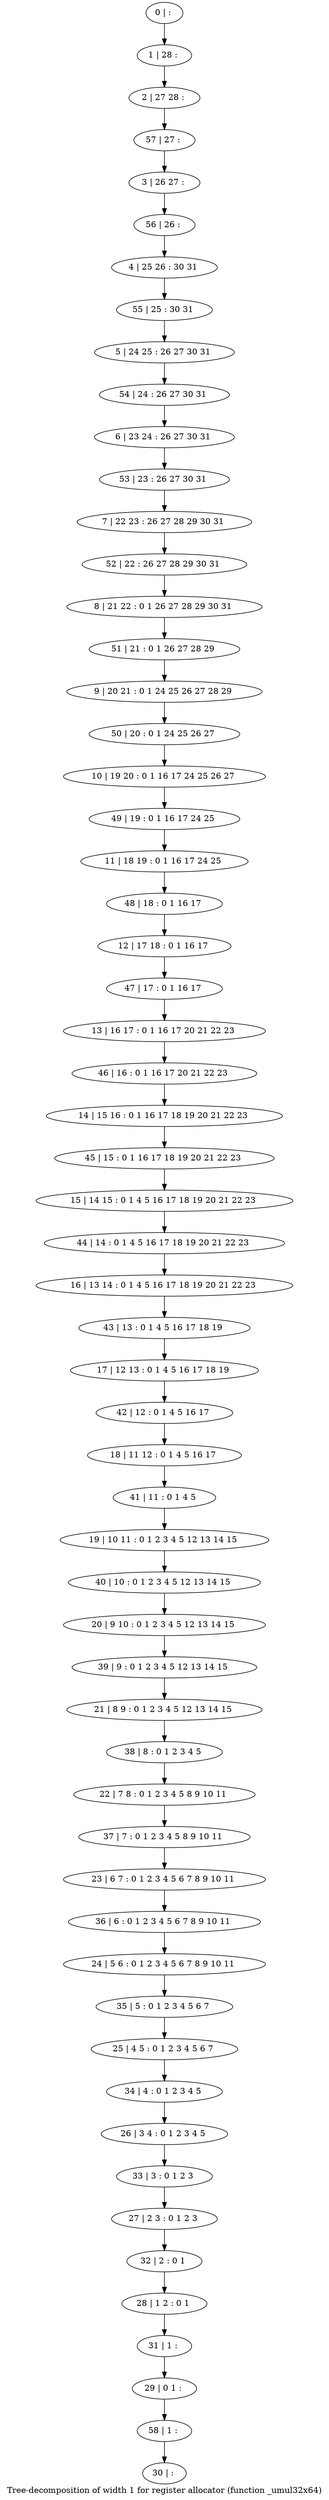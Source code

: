 digraph G {
graph [label="Tree-decomposition of width 1 for register allocator (function _umul32x64)"]
0[label="0 | : "];
1[label="1 | 28 : "];
2[label="2 | 27 28 : "];
3[label="3 | 26 27 : "];
4[label="4 | 25 26 : 30 31 "];
5[label="5 | 24 25 : 26 27 30 31 "];
6[label="6 | 23 24 : 26 27 30 31 "];
7[label="7 | 22 23 : 26 27 28 29 30 31 "];
8[label="8 | 21 22 : 0 1 26 27 28 29 30 31 "];
9[label="9 | 20 21 : 0 1 24 25 26 27 28 29 "];
10[label="10 | 19 20 : 0 1 16 17 24 25 26 27 "];
11[label="11 | 18 19 : 0 1 16 17 24 25 "];
12[label="12 | 17 18 : 0 1 16 17 "];
13[label="13 | 16 17 : 0 1 16 17 20 21 22 23 "];
14[label="14 | 15 16 : 0 1 16 17 18 19 20 21 22 23 "];
15[label="15 | 14 15 : 0 1 4 5 16 17 18 19 20 21 22 23 "];
16[label="16 | 13 14 : 0 1 4 5 16 17 18 19 20 21 22 23 "];
17[label="17 | 12 13 : 0 1 4 5 16 17 18 19 "];
18[label="18 | 11 12 : 0 1 4 5 16 17 "];
19[label="19 | 10 11 : 0 1 2 3 4 5 12 13 14 15 "];
20[label="20 | 9 10 : 0 1 2 3 4 5 12 13 14 15 "];
21[label="21 | 8 9 : 0 1 2 3 4 5 12 13 14 15 "];
22[label="22 | 7 8 : 0 1 2 3 4 5 8 9 10 11 "];
23[label="23 | 6 7 : 0 1 2 3 4 5 6 7 8 9 10 11 "];
24[label="24 | 5 6 : 0 1 2 3 4 5 6 7 8 9 10 11 "];
25[label="25 | 4 5 : 0 1 2 3 4 5 6 7 "];
26[label="26 | 3 4 : 0 1 2 3 4 5 "];
27[label="27 | 2 3 : 0 1 2 3 "];
28[label="28 | 1 2 : 0 1 "];
29[label="29 | 0 1 : "];
30[label="30 | : "];
31[label="31 | 1 : "];
32[label="32 | 2 : 0 1 "];
33[label="33 | 3 : 0 1 2 3 "];
34[label="34 | 4 : 0 1 2 3 4 5 "];
35[label="35 | 5 : 0 1 2 3 4 5 6 7 "];
36[label="36 | 6 : 0 1 2 3 4 5 6 7 8 9 10 11 "];
37[label="37 | 7 : 0 1 2 3 4 5 8 9 10 11 "];
38[label="38 | 8 : 0 1 2 3 4 5 "];
39[label="39 | 9 : 0 1 2 3 4 5 12 13 14 15 "];
40[label="40 | 10 : 0 1 2 3 4 5 12 13 14 15 "];
41[label="41 | 11 : 0 1 4 5 "];
42[label="42 | 12 : 0 1 4 5 16 17 "];
43[label="43 | 13 : 0 1 4 5 16 17 18 19 "];
44[label="44 | 14 : 0 1 4 5 16 17 18 19 20 21 22 23 "];
45[label="45 | 15 : 0 1 16 17 18 19 20 21 22 23 "];
46[label="46 | 16 : 0 1 16 17 20 21 22 23 "];
47[label="47 | 17 : 0 1 16 17 "];
48[label="48 | 18 : 0 1 16 17 "];
49[label="49 | 19 : 0 1 16 17 24 25 "];
50[label="50 | 20 : 0 1 24 25 26 27 "];
51[label="51 | 21 : 0 1 26 27 28 29 "];
52[label="52 | 22 : 26 27 28 29 30 31 "];
53[label="53 | 23 : 26 27 30 31 "];
54[label="54 | 24 : 26 27 30 31 "];
55[label="55 | 25 : 30 31 "];
56[label="56 | 26 : "];
57[label="57 | 27 : "];
58[label="58 | 1 : "];
0->1 ;
1->2 ;
31->29 ;
28->31 ;
32->28 ;
27->32 ;
33->27 ;
26->33 ;
34->26 ;
25->34 ;
35->25 ;
24->35 ;
36->24 ;
23->36 ;
37->23 ;
22->37 ;
38->22 ;
21->38 ;
39->21 ;
20->39 ;
40->20 ;
19->40 ;
41->19 ;
18->41 ;
42->18 ;
17->42 ;
43->17 ;
16->43 ;
44->16 ;
15->44 ;
45->15 ;
14->45 ;
46->14 ;
13->46 ;
47->13 ;
12->47 ;
48->12 ;
11->48 ;
49->11 ;
10->49 ;
50->10 ;
9->50 ;
51->9 ;
8->51 ;
52->8 ;
7->52 ;
53->7 ;
6->53 ;
54->6 ;
5->54 ;
55->5 ;
4->55 ;
56->4 ;
3->56 ;
57->3 ;
2->57 ;
58->30 ;
29->58 ;
}

